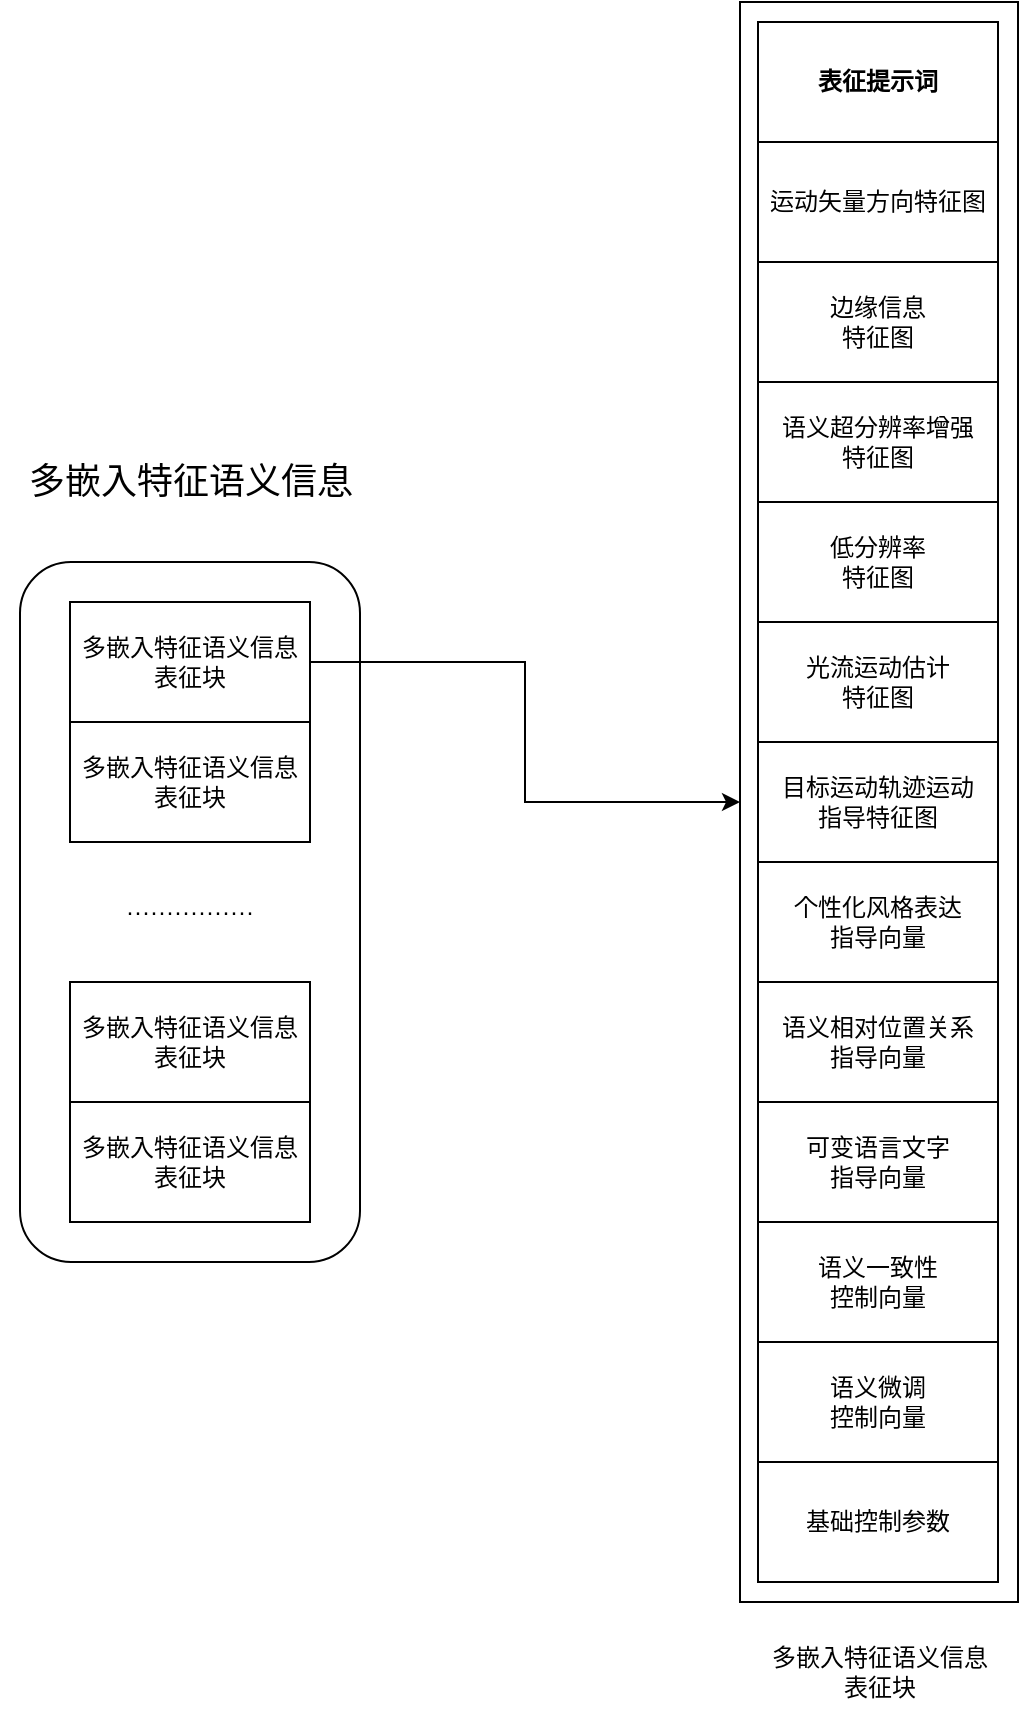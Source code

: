 <mxfile version="24.7.4">
  <diagram name="第 1 页" id="_UOp_g0qZEWWEiO1d6dB">
    <mxGraphModel dx="1666" dy="-36" grid="1" gridSize="10" guides="1" tooltips="1" connect="1" arrows="1" fold="1" page="1" pageScale="1" pageWidth="1169" pageHeight="827" math="0" shadow="0">
      <root>
        <mxCell id="0" />
        <mxCell id="1" parent="0" />
        <mxCell id="J0mIcsC_Z7fb-HMf94dg-1" value="&lt;font style=&quot;font-size: 18px;&quot;&gt;多嵌入特征语义信息&lt;/font&gt;" style="text;html=1;align=center;verticalAlign=middle;resizable=0;points=[];autosize=1;strokeColor=none;fillColor=none;" parent="1" vertex="1">
          <mxGeometry x="300" y="1120" width="190" height="40" as="geometry" />
        </mxCell>
        <mxCell id="I4VxMJiTH_GUWdxZwMfk-1" value="················" style="rounded=1;whiteSpace=wrap;html=1;" parent="1" vertex="1">
          <mxGeometry x="310" y="1180" width="170" height="350" as="geometry" />
        </mxCell>
        <mxCell id="I4VxMJiTH_GUWdxZwMfk-22" style="edgeStyle=orthogonalEdgeStyle;rounded=0;orthogonalLoop=1;jettySize=auto;html=1;" parent="1" source="I4VxMJiTH_GUWdxZwMfk-2" target="I4VxMJiTH_GUWdxZwMfk-7" edge="1">
          <mxGeometry relative="1" as="geometry" />
        </mxCell>
        <mxCell id="I4VxMJiTH_GUWdxZwMfk-2" value="多嵌入特征语义信息表征块" style="rounded=0;whiteSpace=wrap;html=1;" parent="1" vertex="1">
          <mxGeometry x="335" y="1200" width="120" height="60" as="geometry" />
        </mxCell>
        <mxCell id="I4VxMJiTH_GUWdxZwMfk-3" value="多嵌入特征语义信息表征块" style="rounded=0;whiteSpace=wrap;html=1;" parent="1" vertex="1">
          <mxGeometry x="335" y="1260" width="120" height="60" as="geometry" />
        </mxCell>
        <mxCell id="I4VxMJiTH_GUWdxZwMfk-4" value="多嵌入特征语义信息表征块" style="rounded=0;whiteSpace=wrap;html=1;" parent="1" vertex="1">
          <mxGeometry x="335" y="1450" width="120" height="60" as="geometry" />
        </mxCell>
        <mxCell id="I4VxMJiTH_GUWdxZwMfk-5" value="多嵌入特征语义信息表征块" style="rounded=0;whiteSpace=wrap;html=1;" parent="1" vertex="1">
          <mxGeometry x="335" y="1390" width="120" height="60" as="geometry" />
        </mxCell>
        <mxCell id="I4VxMJiTH_GUWdxZwMfk-7" value="" style="rounded=0;whiteSpace=wrap;html=1;" parent="1" vertex="1">
          <mxGeometry x="670" y="900" width="139" height="800" as="geometry" />
        </mxCell>
        <mxCell id="I4VxMJiTH_GUWdxZwMfk-8" value="边缘信息&lt;div&gt;特征图&lt;/div&gt;" style="rounded=0;whiteSpace=wrap;html=1;" parent="1" vertex="1">
          <mxGeometry x="679" y="1030" width="120" height="60" as="geometry" />
        </mxCell>
        <mxCell id="I4VxMJiTH_GUWdxZwMfk-9" value="&lt;b&gt;表征提示词&lt;/b&gt;" style="rounded=0;whiteSpace=wrap;html=1;" parent="1" vertex="1">
          <mxGeometry x="679" y="910" width="120" height="60" as="geometry" />
        </mxCell>
        <mxCell id="I4VxMJiTH_GUWdxZwMfk-10" value="目标运动轨迹运动&lt;div&gt;指导特征图&lt;/div&gt;" style="rounded=0;whiteSpace=wrap;html=1;" parent="1" vertex="1">
          <mxGeometry x="679" y="1270" width="120" height="60" as="geometry" />
        </mxCell>
        <mxCell id="I4VxMJiTH_GUWdxZwMfk-11" value="语义超分辨率增强&lt;div&gt;特征图&lt;/div&gt;" style="rounded=0;whiteSpace=wrap;html=1;" parent="1" vertex="1">
          <mxGeometry x="679" y="1090" width="120" height="60" as="geometry" />
        </mxCell>
        <mxCell id="I4VxMJiTH_GUWdxZwMfk-12" value="可变语言文字&lt;div&gt;指导向量&lt;/div&gt;" style="rounded=0;whiteSpace=wrap;html=1;" parent="1" vertex="1">
          <mxGeometry x="679.5" y="1510" width="120" height="60" as="geometry" />
        </mxCell>
        <mxCell id="I4VxMJiTH_GUWdxZwMfk-13" value="&lt;div&gt;可变角色语义&lt;/div&gt;&lt;div&gt;指导向量&lt;/div&gt;" style="rounded=0;whiteSpace=wrap;html=1;" parent="1" vertex="1">
          <mxGeometry x="679" y="1330" width="120" height="60" as="geometry" />
        </mxCell>
        <mxCell id="I4VxMJiTH_GUWdxZwMfk-14" value="&lt;div&gt;个性化风格表达&lt;/div&gt;&lt;div&gt;指导向量&lt;/div&gt;" style="rounded=0;whiteSpace=wrap;html=1;" parent="1" vertex="1">
          <mxGeometry x="679" y="1390" width="120" height="60" as="geometry" />
        </mxCell>
        <mxCell id="I4VxMJiTH_GUWdxZwMfk-15" value="&lt;div&gt;低分辨率&lt;/div&gt;&lt;div&gt;特征图&lt;/div&gt;" style="rounded=0;whiteSpace=wrap;html=1;" parent="1" vertex="1">
          <mxGeometry x="679" y="1150" width="120" height="60" as="geometry" />
        </mxCell>
        <mxCell id="I4VxMJiTH_GUWdxZwMfk-16" value="运动矢量方向特征图" style="rounded=0;whiteSpace=wrap;html=1;" parent="1" vertex="1">
          <mxGeometry x="679" y="970" width="120" height="60" as="geometry" />
        </mxCell>
        <mxCell id="I4VxMJiTH_GUWdxZwMfk-17" value="&lt;div&gt;光流运动估计&lt;/div&gt;&lt;div&gt;特征图&lt;/div&gt;" style="rounded=0;whiteSpace=wrap;html=1;" parent="1" vertex="1">
          <mxGeometry x="679" y="1210" width="120" height="60" as="geometry" />
        </mxCell>
        <mxCell id="I4VxMJiTH_GUWdxZwMfk-18" value="&lt;div&gt;语义一致性&lt;/div&gt;&lt;div&gt;控制向量&lt;/div&gt;" style="rounded=0;whiteSpace=wrap;html=1;" parent="1" vertex="1">
          <mxGeometry x="679" y="1570" width="120" height="60" as="geometry" />
        </mxCell>
        <mxCell id="I4VxMJiTH_GUWdxZwMfk-20" value="语义相对位置关系&lt;div&gt;指导向量&lt;/div&gt;" style="rounded=0;whiteSpace=wrap;html=1;" parent="1" vertex="1">
          <mxGeometry x="679" y="1450" width="120" height="60" as="geometry" />
        </mxCell>
        <mxCell id="I4VxMJiTH_GUWdxZwMfk-21" value="&lt;div&gt;语义微调&lt;/div&gt;&lt;div&gt;控制向量&lt;/div&gt;" style="rounded=0;whiteSpace=wrap;html=1;" parent="1" vertex="1">
          <mxGeometry x="679" y="1630" width="120" height="60" as="geometry" />
        </mxCell>
        <mxCell id="I4VxMJiTH_GUWdxZwMfk-25" value="多嵌入特征语义信息表征块" style="text;html=1;align=center;verticalAlign=middle;whiteSpace=wrap;rounded=0;" parent="1" vertex="1">
          <mxGeometry x="679.5" y="1710" width="120" height="50" as="geometry" />
        </mxCell>
        <mxCell id="hVgBwS-ALOiItofww_QT-1" value="" style="rounded=0;whiteSpace=wrap;html=1;" vertex="1" parent="1">
          <mxGeometry x="670" y="900" width="139" height="800" as="geometry" />
        </mxCell>
        <mxCell id="hVgBwS-ALOiItofww_QT-2" value="边缘信息&lt;div&gt;特征图&lt;/div&gt;" style="rounded=0;whiteSpace=wrap;html=1;" vertex="1" parent="1">
          <mxGeometry x="679" y="1030" width="120" height="60" as="geometry" />
        </mxCell>
        <mxCell id="hVgBwS-ALOiItofww_QT-3" value="&lt;b&gt;表征提示词&lt;/b&gt;" style="rounded=0;whiteSpace=wrap;html=1;" vertex="1" parent="1">
          <mxGeometry x="679" y="910" width="120" height="60" as="geometry" />
        </mxCell>
        <mxCell id="hVgBwS-ALOiItofww_QT-4" value="目标运动轨迹运动&lt;div&gt;指导特征图&lt;/div&gt;" style="rounded=0;whiteSpace=wrap;html=1;" vertex="1" parent="1">
          <mxGeometry x="679" y="1270" width="120" height="60" as="geometry" />
        </mxCell>
        <mxCell id="hVgBwS-ALOiItofww_QT-5" value="语义超分辨率增强&lt;div&gt;特征图&lt;/div&gt;" style="rounded=0;whiteSpace=wrap;html=1;" vertex="1" parent="1">
          <mxGeometry x="679" y="1090" width="120" height="60" as="geometry" />
        </mxCell>
        <mxCell id="hVgBwS-ALOiItofww_QT-6" value="可变语言文字&lt;div&gt;指导向量&lt;/div&gt;" style="rounded=0;whiteSpace=wrap;html=1;" vertex="1" parent="1">
          <mxGeometry x="679" y="1450" width="120" height="60" as="geometry" />
        </mxCell>
        <mxCell id="hVgBwS-ALOiItofww_QT-7" value="&lt;div&gt;个性化风格表达&lt;/div&gt;&lt;div&gt;指导向量&lt;/div&gt;" style="rounded=0;whiteSpace=wrap;html=1;" vertex="1" parent="1">
          <mxGeometry x="679" y="1330" width="120" height="60" as="geometry" />
        </mxCell>
        <mxCell id="hVgBwS-ALOiItofww_QT-8" value="&lt;div&gt;低分辨率&lt;/div&gt;&lt;div&gt;特征图&lt;/div&gt;" style="rounded=0;whiteSpace=wrap;html=1;" vertex="1" parent="1">
          <mxGeometry x="679" y="1150" width="120" height="60" as="geometry" />
        </mxCell>
        <mxCell id="hVgBwS-ALOiItofww_QT-9" value="运动矢量方向特征图" style="rounded=0;whiteSpace=wrap;html=1;" vertex="1" parent="1">
          <mxGeometry x="679" y="970" width="120" height="60" as="geometry" />
        </mxCell>
        <mxCell id="hVgBwS-ALOiItofww_QT-10" value="&lt;div&gt;光流运动估计&lt;/div&gt;&lt;div&gt;特征图&lt;/div&gt;" style="rounded=0;whiteSpace=wrap;html=1;" vertex="1" parent="1">
          <mxGeometry x="679" y="1210" width="120" height="60" as="geometry" />
        </mxCell>
        <mxCell id="hVgBwS-ALOiItofww_QT-11" value="&lt;div&gt;语义一致性&lt;/div&gt;&lt;div&gt;控制向量&lt;/div&gt;" style="rounded=0;whiteSpace=wrap;html=1;" vertex="1" parent="1">
          <mxGeometry x="679" y="1510" width="120" height="60" as="geometry" />
        </mxCell>
        <mxCell id="hVgBwS-ALOiItofww_QT-12" value="&lt;div&gt;基础控制参数&lt;/div&gt;" style="rounded=0;whiteSpace=wrap;html=1;" vertex="1" parent="1">
          <mxGeometry x="679" y="1630" width="120" height="60" as="geometry" />
        </mxCell>
        <mxCell id="hVgBwS-ALOiItofww_QT-13" value="语义相对位置关系&lt;div&gt;指导向量&lt;/div&gt;" style="rounded=0;whiteSpace=wrap;html=1;" vertex="1" parent="1">
          <mxGeometry x="679" y="1390" width="120" height="60" as="geometry" />
        </mxCell>
        <mxCell id="hVgBwS-ALOiItofww_QT-14" value="&lt;div&gt;语义微调&lt;/div&gt;&lt;div&gt;控制向量&lt;/div&gt;" style="rounded=0;whiteSpace=wrap;html=1;" vertex="1" parent="1">
          <mxGeometry x="679" y="1570" width="120" height="60" as="geometry" />
        </mxCell>
      </root>
    </mxGraphModel>
  </diagram>
</mxfile>
